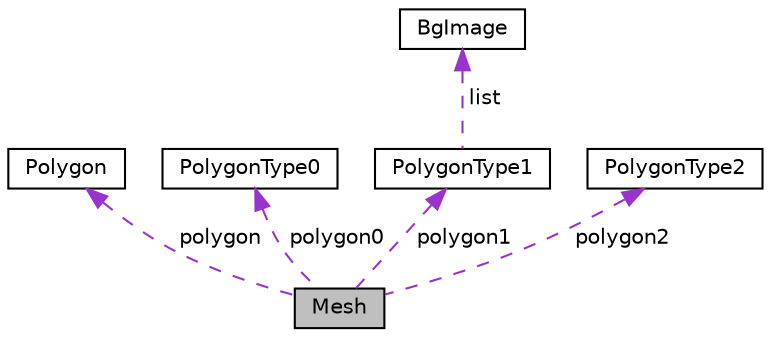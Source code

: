 digraph "Mesh"
{
 // LATEX_PDF_SIZE
  edge [fontname="Helvetica",fontsize="10",labelfontname="Helvetica",labelfontsize="10"];
  node [fontname="Helvetica",fontsize="10",shape=record];
  Node1 [label="Mesh",height=0.2,width=0.4,color="black", fillcolor="grey75", style="filled", fontcolor="black",tooltip=" "];
  Node2 -> Node1 [dir="back",color="darkorchid3",fontsize="10",style="dashed",label=" polygon" ,fontname="Helvetica"];
  Node2 [label="Polygon",height=0.2,width=0.4,color="black", fillcolor="white", style="filled",URL="$d4/d36/structPolygon.html",tooltip=" "];
  Node3 -> Node1 [dir="back",color="darkorchid3",fontsize="10",style="dashed",label=" polygon0" ,fontname="Helvetica"];
  Node3 [label="PolygonType0",height=0.2,width=0.4,color="black", fillcolor="white", style="filled",URL="$d0/de9/structPolygonType0.html",tooltip=" "];
  Node4 -> Node1 [dir="back",color="darkorchid3",fontsize="10",style="dashed",label=" polygon1" ,fontname="Helvetica"];
  Node4 [label="PolygonType1",height=0.2,width=0.4,color="black", fillcolor="white", style="filled",URL="$da/d77/structPolygonType1.html",tooltip=" "];
  Node5 -> Node4 [dir="back",color="darkorchid3",fontsize="10",style="dashed",label=" list" ,fontname="Helvetica"];
  Node5 [label="BgImage",height=0.2,width=0.4,color="black", fillcolor="white", style="filled",URL="$df/dc4/structBgImage.html",tooltip=" "];
  Node6 -> Node1 [dir="back",color="darkorchid3",fontsize="10",style="dashed",label=" polygon2" ,fontname="Helvetica"];
  Node6 [label="PolygonType2",height=0.2,width=0.4,color="black", fillcolor="white", style="filled",URL="$df/d81/structPolygonType2.html",tooltip=" "];
}
